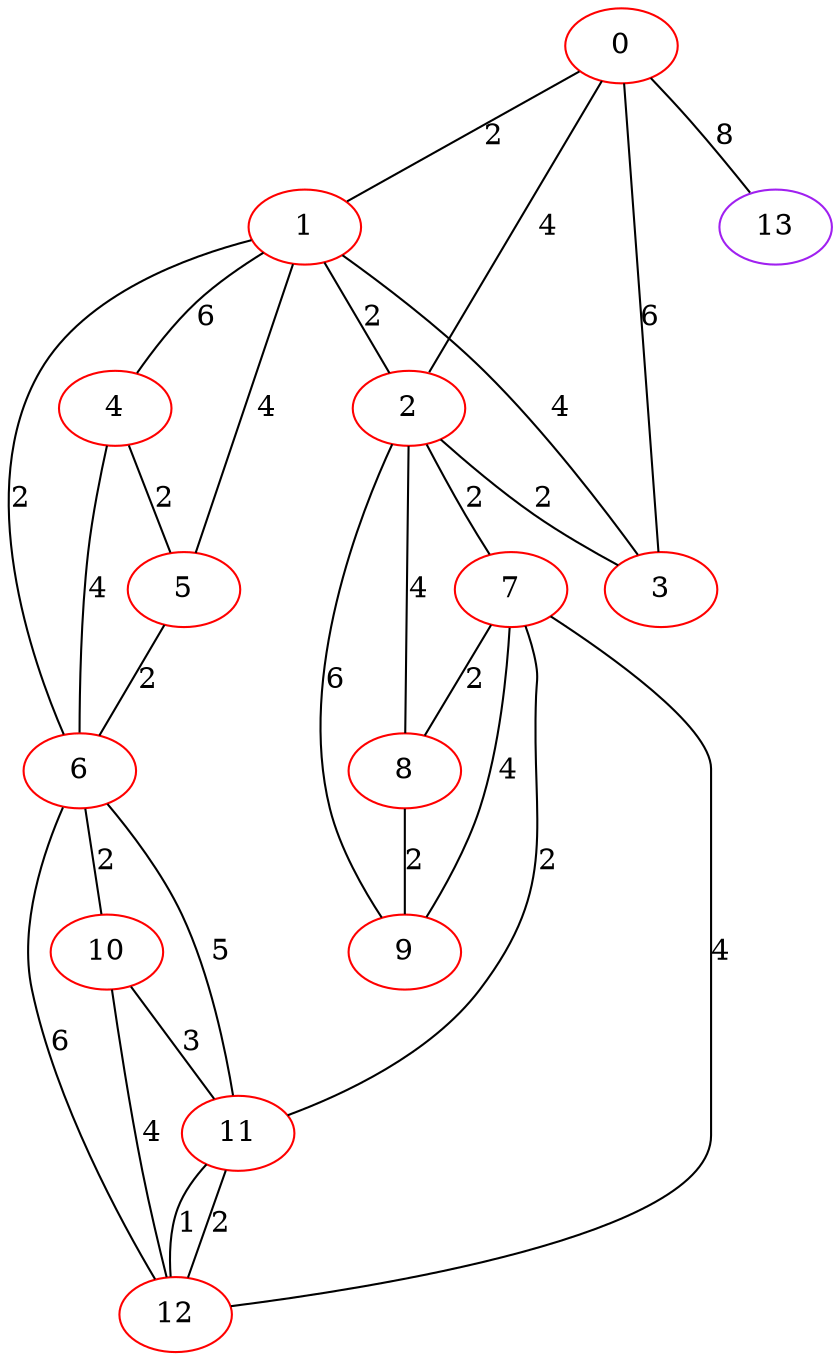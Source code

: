 graph "" {
0 [color=red, weight=1];
1 [color=red, weight=1];
2 [color=red, weight=1];
3 [color=red, weight=1];
4 [color=red, weight=1];
5 [color=red, weight=1];
6 [color=red, weight=1];
7 [color=red, weight=1];
8 [color=red, weight=1];
9 [color=red, weight=1];
10 [color=red, weight=1];
11 [color=red, weight=1];
12 [color=red, weight=1];
13 [color=purple, weight=4];
0 -- 1  [key=0, label=2];
0 -- 2  [key=0, label=4];
0 -- 3  [key=0, label=6];
0 -- 13  [key=0, label=8];
1 -- 2  [key=0, label=2];
1 -- 3  [key=0, label=4];
1 -- 4  [key=0, label=6];
1 -- 5  [key=0, label=4];
1 -- 6  [key=0, label=2];
2 -- 3  [key=0, label=2];
2 -- 7  [key=0, label=2];
2 -- 8  [key=0, label=4];
2 -- 9  [key=0, label=6];
4 -- 5  [key=0, label=2];
4 -- 6  [key=0, label=4];
5 -- 6  [key=0, label=2];
6 -- 10  [key=0, label=2];
6 -- 11  [key=0, label=5];
6 -- 12  [key=0, label=6];
7 -- 8  [key=0, label=2];
7 -- 9  [key=0, label=4];
7 -- 11  [key=0, label=2];
7 -- 12  [key=0, label=4];
8 -- 9  [key=0, label=2];
10 -- 11  [key=0, label=3];
10 -- 12  [key=0, label=4];
11 -- 12  [key=0, label=1];
11 -- 12  [key=1, label=2];
}
